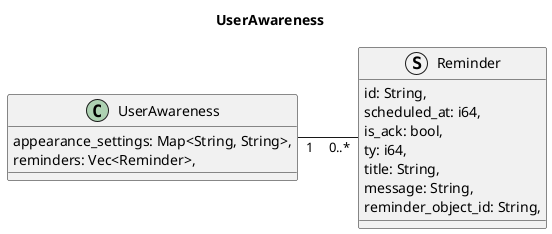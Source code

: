 @startuml
title UserAwareness
left to right direction
class UserAwareness {
   appearance_settings: Map<String, String>,
   reminders: Vec<Reminder>,
}

struct Reminder {
  id: String,
  scheduled_at: i64,
  is_ack: bool,
  ty: i64,
  title: String,
  message: String,
  reminder_object_id: String,
}

UserAwareness "1" -- "0..*" Reminder
@enduml

@startuml
title CreateReminder
actor User
entity "User Device 1" as Device1
entity "User Device 2" as Device2
entity "User Device 3" as Device3
database Server
entity "User Interface" as UI

User -> Device1: Logs in
User -> Device2: Logs in with the same User ID
User -> Device3: Logs in with the same User ID
Device1 -> Server: Sends login information
Device2 -> Server: Sends login information
Device3 -> Server: Sends login information
Server -> Device1: Synchronizes `UserAwareness` object
Server -> Device2: Synchronizes `UserAwareness` object
Server -> Device3: Synchronizes `UserAwareness` object

User -> Device1: Creates a new reminder
Device1 -> Server: Sends reminder update
Server -> Device1: Broadcasts reminder update
Server -> Device2: Broadcasts reminder update
Server -> Device3: Broadcasts reminder update
Device1 -> UI: Updates reminder list
Device2 -> UI: Updates reminder list
Device3 -> UI: Updates reminder list
@enduml
